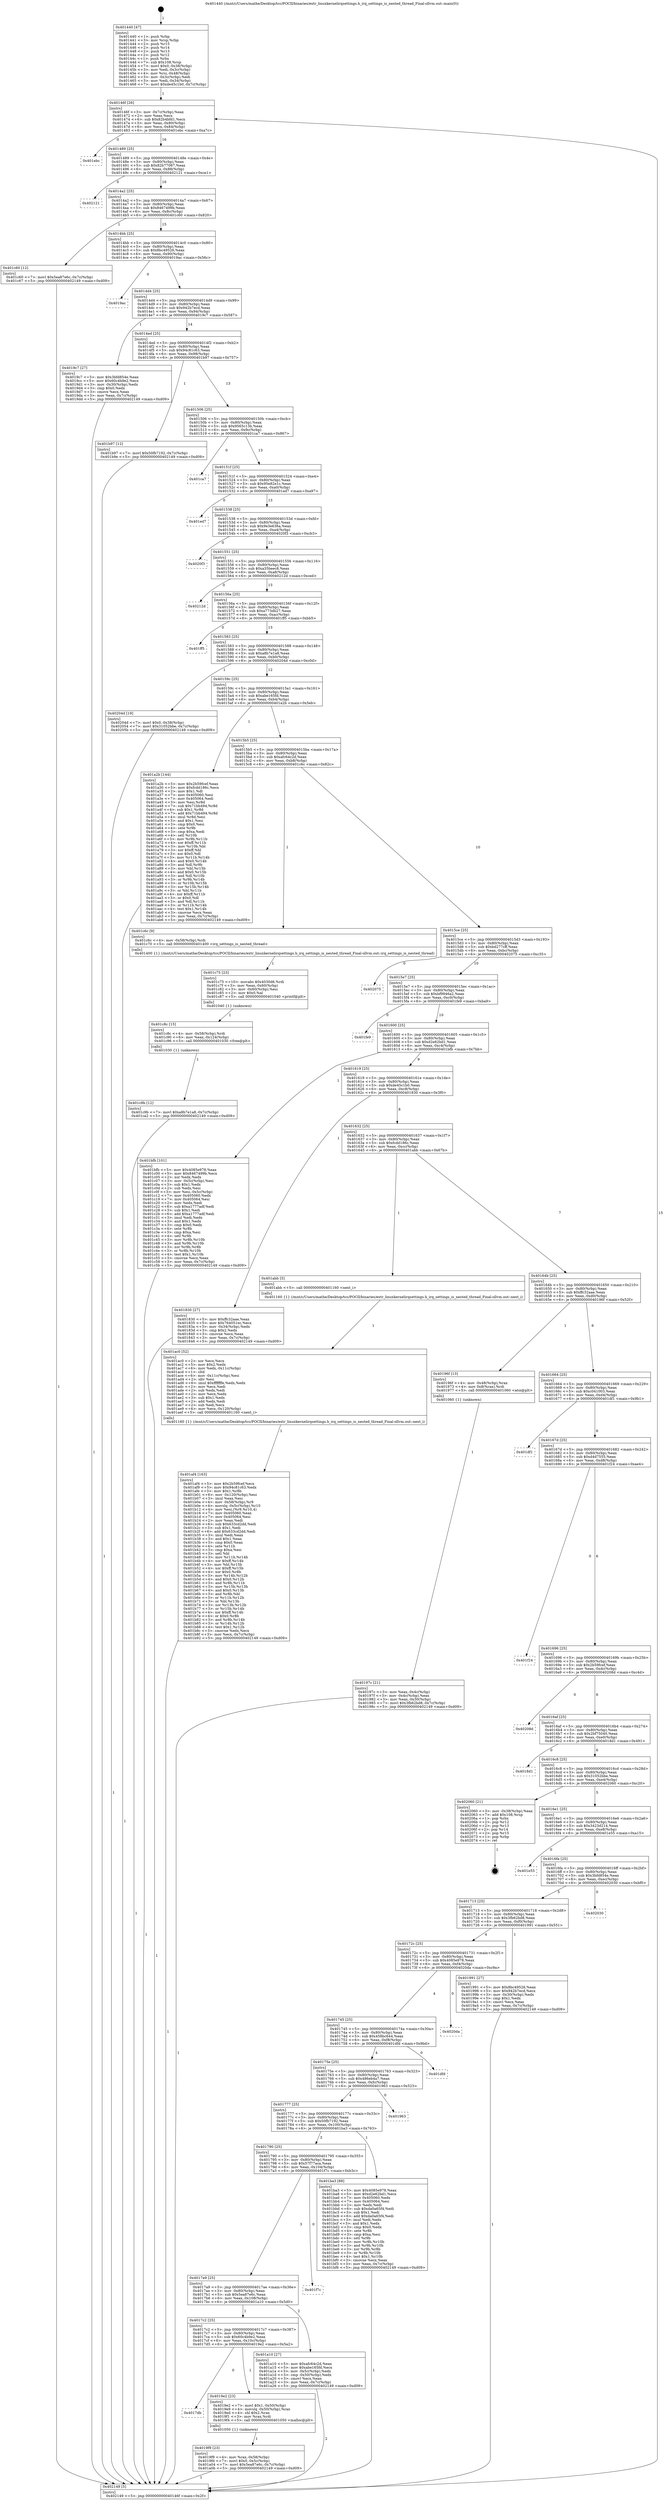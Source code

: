 digraph "0x401440" {
  label = "0x401440 (/mnt/c/Users/mathe/Desktop/tcc/POCII/binaries/extr_linuxkernelirqsettings.h_irq_settings_is_nested_thread_Final-ollvm.out::main(0))"
  labelloc = "t"
  node[shape=record]

  Entry [label="",width=0.3,height=0.3,shape=circle,fillcolor=black,style=filled]
  "0x40146f" [label="{
     0x40146f [26]\l
     | [instrs]\l
     &nbsp;&nbsp;0x40146f \<+3\>: mov -0x7c(%rbp),%eax\l
     &nbsp;&nbsp;0x401472 \<+2\>: mov %eax,%ecx\l
     &nbsp;&nbsp;0x401474 \<+6\>: sub $0x82b4bfd1,%ecx\l
     &nbsp;&nbsp;0x40147a \<+3\>: mov %eax,-0x80(%rbp)\l
     &nbsp;&nbsp;0x40147d \<+6\>: mov %ecx,-0x84(%rbp)\l
     &nbsp;&nbsp;0x401483 \<+6\>: je 0000000000401ebc \<main+0xa7c\>\l
  }"]
  "0x401ebc" [label="{
     0x401ebc\l
  }", style=dashed]
  "0x401489" [label="{
     0x401489 [25]\l
     | [instrs]\l
     &nbsp;&nbsp;0x401489 \<+5\>: jmp 000000000040148e \<main+0x4e\>\l
     &nbsp;&nbsp;0x40148e \<+3\>: mov -0x80(%rbp),%eax\l
     &nbsp;&nbsp;0x401491 \<+5\>: sub $0x82b77087,%eax\l
     &nbsp;&nbsp;0x401496 \<+6\>: mov %eax,-0x88(%rbp)\l
     &nbsp;&nbsp;0x40149c \<+6\>: je 0000000000402121 \<main+0xce1\>\l
  }"]
  Exit [label="",width=0.3,height=0.3,shape=circle,fillcolor=black,style=filled,peripheries=2]
  "0x402121" [label="{
     0x402121\l
  }", style=dashed]
  "0x4014a2" [label="{
     0x4014a2 [25]\l
     | [instrs]\l
     &nbsp;&nbsp;0x4014a2 \<+5\>: jmp 00000000004014a7 \<main+0x67\>\l
     &nbsp;&nbsp;0x4014a7 \<+3\>: mov -0x80(%rbp),%eax\l
     &nbsp;&nbsp;0x4014aa \<+5\>: sub $0x8467499b,%eax\l
     &nbsp;&nbsp;0x4014af \<+6\>: mov %eax,-0x8c(%rbp)\l
     &nbsp;&nbsp;0x4014b5 \<+6\>: je 0000000000401c60 \<main+0x820\>\l
  }"]
  "0x401c9b" [label="{
     0x401c9b [12]\l
     | [instrs]\l
     &nbsp;&nbsp;0x401c9b \<+7\>: movl $0xa8b7e1a8,-0x7c(%rbp)\l
     &nbsp;&nbsp;0x401ca2 \<+5\>: jmp 0000000000402149 \<main+0xd09\>\l
  }"]
  "0x401c60" [label="{
     0x401c60 [12]\l
     | [instrs]\l
     &nbsp;&nbsp;0x401c60 \<+7\>: movl $0x5ea87e6c,-0x7c(%rbp)\l
     &nbsp;&nbsp;0x401c67 \<+5\>: jmp 0000000000402149 \<main+0xd09\>\l
  }"]
  "0x4014bb" [label="{
     0x4014bb [25]\l
     | [instrs]\l
     &nbsp;&nbsp;0x4014bb \<+5\>: jmp 00000000004014c0 \<main+0x80\>\l
     &nbsp;&nbsp;0x4014c0 \<+3\>: mov -0x80(%rbp),%eax\l
     &nbsp;&nbsp;0x4014c3 \<+5\>: sub $0x8bc49526,%eax\l
     &nbsp;&nbsp;0x4014c8 \<+6\>: mov %eax,-0x90(%rbp)\l
     &nbsp;&nbsp;0x4014ce \<+6\>: je 00000000004019ac \<main+0x56c\>\l
  }"]
  "0x401c8c" [label="{
     0x401c8c [15]\l
     | [instrs]\l
     &nbsp;&nbsp;0x401c8c \<+4\>: mov -0x58(%rbp),%rdi\l
     &nbsp;&nbsp;0x401c90 \<+6\>: mov %eax,-0x124(%rbp)\l
     &nbsp;&nbsp;0x401c96 \<+5\>: call 0000000000401030 \<free@plt\>\l
     | [calls]\l
     &nbsp;&nbsp;0x401030 \{1\} (unknown)\l
  }"]
  "0x4019ac" [label="{
     0x4019ac\l
  }", style=dashed]
  "0x4014d4" [label="{
     0x4014d4 [25]\l
     | [instrs]\l
     &nbsp;&nbsp;0x4014d4 \<+5\>: jmp 00000000004014d9 \<main+0x99\>\l
     &nbsp;&nbsp;0x4014d9 \<+3\>: mov -0x80(%rbp),%eax\l
     &nbsp;&nbsp;0x4014dc \<+5\>: sub $0x942b7ecd,%eax\l
     &nbsp;&nbsp;0x4014e1 \<+6\>: mov %eax,-0x94(%rbp)\l
     &nbsp;&nbsp;0x4014e7 \<+6\>: je 00000000004019c7 \<main+0x587\>\l
  }"]
  "0x401c75" [label="{
     0x401c75 [23]\l
     | [instrs]\l
     &nbsp;&nbsp;0x401c75 \<+10\>: movabs $0x4030d6,%rdi\l
     &nbsp;&nbsp;0x401c7f \<+3\>: mov %eax,-0x60(%rbp)\l
     &nbsp;&nbsp;0x401c82 \<+3\>: mov -0x60(%rbp),%esi\l
     &nbsp;&nbsp;0x401c85 \<+2\>: mov $0x0,%al\l
     &nbsp;&nbsp;0x401c87 \<+5\>: call 0000000000401040 \<printf@plt\>\l
     | [calls]\l
     &nbsp;&nbsp;0x401040 \{1\} (unknown)\l
  }"]
  "0x4019c7" [label="{
     0x4019c7 [27]\l
     | [instrs]\l
     &nbsp;&nbsp;0x4019c7 \<+5\>: mov $0x3bfd854e,%eax\l
     &nbsp;&nbsp;0x4019cc \<+5\>: mov $0x60c4b9e2,%ecx\l
     &nbsp;&nbsp;0x4019d1 \<+3\>: mov -0x30(%rbp),%edx\l
     &nbsp;&nbsp;0x4019d4 \<+3\>: cmp $0x0,%edx\l
     &nbsp;&nbsp;0x4019d7 \<+3\>: cmove %ecx,%eax\l
     &nbsp;&nbsp;0x4019da \<+3\>: mov %eax,-0x7c(%rbp)\l
     &nbsp;&nbsp;0x4019dd \<+5\>: jmp 0000000000402149 \<main+0xd09\>\l
  }"]
  "0x4014ed" [label="{
     0x4014ed [25]\l
     | [instrs]\l
     &nbsp;&nbsp;0x4014ed \<+5\>: jmp 00000000004014f2 \<main+0xb2\>\l
     &nbsp;&nbsp;0x4014f2 \<+3\>: mov -0x80(%rbp),%eax\l
     &nbsp;&nbsp;0x4014f5 \<+5\>: sub $0x94c81c63,%eax\l
     &nbsp;&nbsp;0x4014fa \<+6\>: mov %eax,-0x98(%rbp)\l
     &nbsp;&nbsp;0x401500 \<+6\>: je 0000000000401b97 \<main+0x757\>\l
  }"]
  "0x401af4" [label="{
     0x401af4 [163]\l
     | [instrs]\l
     &nbsp;&nbsp;0x401af4 \<+5\>: mov $0x2b59fcef,%ecx\l
     &nbsp;&nbsp;0x401af9 \<+5\>: mov $0x94c81c63,%edx\l
     &nbsp;&nbsp;0x401afe \<+3\>: mov $0x1,%r8b\l
     &nbsp;&nbsp;0x401b01 \<+6\>: mov -0x120(%rbp),%esi\l
     &nbsp;&nbsp;0x401b07 \<+3\>: imul %eax,%esi\l
     &nbsp;&nbsp;0x401b0a \<+4\>: mov -0x58(%rbp),%r9\l
     &nbsp;&nbsp;0x401b0e \<+4\>: movslq -0x5c(%rbp),%r10\l
     &nbsp;&nbsp;0x401b12 \<+4\>: mov %esi,(%r9,%r10,4)\l
     &nbsp;&nbsp;0x401b16 \<+7\>: mov 0x405060,%eax\l
     &nbsp;&nbsp;0x401b1d \<+7\>: mov 0x405064,%esi\l
     &nbsp;&nbsp;0x401b24 \<+2\>: mov %eax,%edi\l
     &nbsp;&nbsp;0x401b26 \<+6\>: sub $0x633cd2dd,%edi\l
     &nbsp;&nbsp;0x401b2c \<+3\>: sub $0x1,%edi\l
     &nbsp;&nbsp;0x401b2f \<+6\>: add $0x633cd2dd,%edi\l
     &nbsp;&nbsp;0x401b35 \<+3\>: imul %edi,%eax\l
     &nbsp;&nbsp;0x401b38 \<+3\>: and $0x1,%eax\l
     &nbsp;&nbsp;0x401b3b \<+3\>: cmp $0x0,%eax\l
     &nbsp;&nbsp;0x401b3e \<+4\>: sete %r11b\l
     &nbsp;&nbsp;0x401b42 \<+3\>: cmp $0xa,%esi\l
     &nbsp;&nbsp;0x401b45 \<+3\>: setl %bl\l
     &nbsp;&nbsp;0x401b48 \<+3\>: mov %r11b,%r14b\l
     &nbsp;&nbsp;0x401b4b \<+4\>: xor $0xff,%r14b\l
     &nbsp;&nbsp;0x401b4f \<+3\>: mov %bl,%r15b\l
     &nbsp;&nbsp;0x401b52 \<+4\>: xor $0xff,%r15b\l
     &nbsp;&nbsp;0x401b56 \<+4\>: xor $0x0,%r8b\l
     &nbsp;&nbsp;0x401b5a \<+3\>: mov %r14b,%r12b\l
     &nbsp;&nbsp;0x401b5d \<+4\>: and $0x0,%r12b\l
     &nbsp;&nbsp;0x401b61 \<+3\>: and %r8b,%r11b\l
     &nbsp;&nbsp;0x401b64 \<+3\>: mov %r15b,%r13b\l
     &nbsp;&nbsp;0x401b67 \<+4\>: and $0x0,%r13b\l
     &nbsp;&nbsp;0x401b6b \<+3\>: and %r8b,%bl\l
     &nbsp;&nbsp;0x401b6e \<+3\>: or %r11b,%r12b\l
     &nbsp;&nbsp;0x401b71 \<+3\>: or %bl,%r13b\l
     &nbsp;&nbsp;0x401b74 \<+3\>: xor %r13b,%r12b\l
     &nbsp;&nbsp;0x401b77 \<+3\>: or %r15b,%r14b\l
     &nbsp;&nbsp;0x401b7a \<+4\>: xor $0xff,%r14b\l
     &nbsp;&nbsp;0x401b7e \<+4\>: or $0x0,%r8b\l
     &nbsp;&nbsp;0x401b82 \<+3\>: and %r8b,%r14b\l
     &nbsp;&nbsp;0x401b85 \<+3\>: or %r14b,%r12b\l
     &nbsp;&nbsp;0x401b88 \<+4\>: test $0x1,%r12b\l
     &nbsp;&nbsp;0x401b8c \<+3\>: cmovne %edx,%ecx\l
     &nbsp;&nbsp;0x401b8f \<+3\>: mov %ecx,-0x7c(%rbp)\l
     &nbsp;&nbsp;0x401b92 \<+5\>: jmp 0000000000402149 \<main+0xd09\>\l
  }"]
  "0x401b97" [label="{
     0x401b97 [12]\l
     | [instrs]\l
     &nbsp;&nbsp;0x401b97 \<+7\>: movl $0x50fb7192,-0x7c(%rbp)\l
     &nbsp;&nbsp;0x401b9e \<+5\>: jmp 0000000000402149 \<main+0xd09\>\l
  }"]
  "0x401506" [label="{
     0x401506 [25]\l
     | [instrs]\l
     &nbsp;&nbsp;0x401506 \<+5\>: jmp 000000000040150b \<main+0xcb\>\l
     &nbsp;&nbsp;0x40150b \<+3\>: mov -0x80(%rbp),%eax\l
     &nbsp;&nbsp;0x40150e \<+5\>: sub $0x9565c13b,%eax\l
     &nbsp;&nbsp;0x401513 \<+6\>: mov %eax,-0x9c(%rbp)\l
     &nbsp;&nbsp;0x401519 \<+6\>: je 0000000000401ca7 \<main+0x867\>\l
  }"]
  "0x401ac0" [label="{
     0x401ac0 [52]\l
     | [instrs]\l
     &nbsp;&nbsp;0x401ac0 \<+2\>: xor %ecx,%ecx\l
     &nbsp;&nbsp;0x401ac2 \<+5\>: mov $0x2,%edx\l
     &nbsp;&nbsp;0x401ac7 \<+6\>: mov %edx,-0x11c(%rbp)\l
     &nbsp;&nbsp;0x401acd \<+1\>: cltd\l
     &nbsp;&nbsp;0x401ace \<+6\>: mov -0x11c(%rbp),%esi\l
     &nbsp;&nbsp;0x401ad4 \<+2\>: idiv %esi\l
     &nbsp;&nbsp;0x401ad6 \<+6\>: imul $0xfffffffe,%edx,%edx\l
     &nbsp;&nbsp;0x401adc \<+2\>: mov %ecx,%edi\l
     &nbsp;&nbsp;0x401ade \<+2\>: sub %edx,%edi\l
     &nbsp;&nbsp;0x401ae0 \<+2\>: mov %ecx,%edx\l
     &nbsp;&nbsp;0x401ae2 \<+3\>: sub $0x1,%edx\l
     &nbsp;&nbsp;0x401ae5 \<+2\>: add %edx,%edi\l
     &nbsp;&nbsp;0x401ae7 \<+2\>: sub %edi,%ecx\l
     &nbsp;&nbsp;0x401ae9 \<+6\>: mov %ecx,-0x120(%rbp)\l
     &nbsp;&nbsp;0x401aef \<+5\>: call 0000000000401160 \<next_i\>\l
     | [calls]\l
     &nbsp;&nbsp;0x401160 \{1\} (/mnt/c/Users/mathe/Desktop/tcc/POCII/binaries/extr_linuxkernelirqsettings.h_irq_settings_is_nested_thread_Final-ollvm.out::next_i)\l
  }"]
  "0x401ca7" [label="{
     0x401ca7\l
  }", style=dashed]
  "0x40151f" [label="{
     0x40151f [25]\l
     | [instrs]\l
     &nbsp;&nbsp;0x40151f \<+5\>: jmp 0000000000401524 \<main+0xe4\>\l
     &nbsp;&nbsp;0x401524 \<+3\>: mov -0x80(%rbp),%eax\l
     &nbsp;&nbsp;0x401527 \<+5\>: sub $0x95e82e1c,%eax\l
     &nbsp;&nbsp;0x40152c \<+6\>: mov %eax,-0xa0(%rbp)\l
     &nbsp;&nbsp;0x401532 \<+6\>: je 0000000000401ed7 \<main+0xa97\>\l
  }"]
  "0x4019f9" [label="{
     0x4019f9 [23]\l
     | [instrs]\l
     &nbsp;&nbsp;0x4019f9 \<+4\>: mov %rax,-0x58(%rbp)\l
     &nbsp;&nbsp;0x4019fd \<+7\>: movl $0x0,-0x5c(%rbp)\l
     &nbsp;&nbsp;0x401a04 \<+7\>: movl $0x5ea87e6c,-0x7c(%rbp)\l
     &nbsp;&nbsp;0x401a0b \<+5\>: jmp 0000000000402149 \<main+0xd09\>\l
  }"]
  "0x401ed7" [label="{
     0x401ed7\l
  }", style=dashed]
  "0x401538" [label="{
     0x401538 [25]\l
     | [instrs]\l
     &nbsp;&nbsp;0x401538 \<+5\>: jmp 000000000040153d \<main+0xfd\>\l
     &nbsp;&nbsp;0x40153d \<+3\>: mov -0x80(%rbp),%eax\l
     &nbsp;&nbsp;0x401540 \<+5\>: sub $0x9e3e636a,%eax\l
     &nbsp;&nbsp;0x401545 \<+6\>: mov %eax,-0xa4(%rbp)\l
     &nbsp;&nbsp;0x40154b \<+6\>: je 00000000004020f3 \<main+0xcb3\>\l
  }"]
  "0x4017db" [label="{
     0x4017db\l
  }", style=dashed]
  "0x4020f3" [label="{
     0x4020f3\l
  }", style=dashed]
  "0x401551" [label="{
     0x401551 [25]\l
     | [instrs]\l
     &nbsp;&nbsp;0x401551 \<+5\>: jmp 0000000000401556 \<main+0x116\>\l
     &nbsp;&nbsp;0x401556 \<+3\>: mov -0x80(%rbp),%eax\l
     &nbsp;&nbsp;0x401559 \<+5\>: sub $0xa35beec8,%eax\l
     &nbsp;&nbsp;0x40155e \<+6\>: mov %eax,-0xa8(%rbp)\l
     &nbsp;&nbsp;0x401564 \<+6\>: je 000000000040212d \<main+0xced\>\l
  }"]
  "0x4019e2" [label="{
     0x4019e2 [23]\l
     | [instrs]\l
     &nbsp;&nbsp;0x4019e2 \<+7\>: movl $0x1,-0x50(%rbp)\l
     &nbsp;&nbsp;0x4019e9 \<+4\>: movslq -0x50(%rbp),%rax\l
     &nbsp;&nbsp;0x4019ed \<+4\>: shl $0x2,%rax\l
     &nbsp;&nbsp;0x4019f1 \<+3\>: mov %rax,%rdi\l
     &nbsp;&nbsp;0x4019f4 \<+5\>: call 0000000000401050 \<malloc@plt\>\l
     | [calls]\l
     &nbsp;&nbsp;0x401050 \{1\} (unknown)\l
  }"]
  "0x40212d" [label="{
     0x40212d\l
  }", style=dashed]
  "0x40156a" [label="{
     0x40156a [25]\l
     | [instrs]\l
     &nbsp;&nbsp;0x40156a \<+5\>: jmp 000000000040156f \<main+0x12f\>\l
     &nbsp;&nbsp;0x40156f \<+3\>: mov -0x80(%rbp),%eax\l
     &nbsp;&nbsp;0x401572 \<+5\>: sub $0xa773db27,%eax\l
     &nbsp;&nbsp;0x401577 \<+6\>: mov %eax,-0xac(%rbp)\l
     &nbsp;&nbsp;0x40157d \<+6\>: je 0000000000401ff5 \<main+0xbb5\>\l
  }"]
  "0x4017c2" [label="{
     0x4017c2 [25]\l
     | [instrs]\l
     &nbsp;&nbsp;0x4017c2 \<+5\>: jmp 00000000004017c7 \<main+0x387\>\l
     &nbsp;&nbsp;0x4017c7 \<+3\>: mov -0x80(%rbp),%eax\l
     &nbsp;&nbsp;0x4017ca \<+5\>: sub $0x60c4b9e2,%eax\l
     &nbsp;&nbsp;0x4017cf \<+6\>: mov %eax,-0x10c(%rbp)\l
     &nbsp;&nbsp;0x4017d5 \<+6\>: je 00000000004019e2 \<main+0x5a2\>\l
  }"]
  "0x401ff5" [label="{
     0x401ff5\l
  }", style=dashed]
  "0x401583" [label="{
     0x401583 [25]\l
     | [instrs]\l
     &nbsp;&nbsp;0x401583 \<+5\>: jmp 0000000000401588 \<main+0x148\>\l
     &nbsp;&nbsp;0x401588 \<+3\>: mov -0x80(%rbp),%eax\l
     &nbsp;&nbsp;0x40158b \<+5\>: sub $0xa8b7e1a8,%eax\l
     &nbsp;&nbsp;0x401590 \<+6\>: mov %eax,-0xb0(%rbp)\l
     &nbsp;&nbsp;0x401596 \<+6\>: je 000000000040204d \<main+0xc0d\>\l
  }"]
  "0x401a10" [label="{
     0x401a10 [27]\l
     | [instrs]\l
     &nbsp;&nbsp;0x401a10 \<+5\>: mov $0xafc64c2d,%eax\l
     &nbsp;&nbsp;0x401a15 \<+5\>: mov $0xabe165fd,%ecx\l
     &nbsp;&nbsp;0x401a1a \<+3\>: mov -0x5c(%rbp),%edx\l
     &nbsp;&nbsp;0x401a1d \<+3\>: cmp -0x50(%rbp),%edx\l
     &nbsp;&nbsp;0x401a20 \<+3\>: cmovl %ecx,%eax\l
     &nbsp;&nbsp;0x401a23 \<+3\>: mov %eax,-0x7c(%rbp)\l
     &nbsp;&nbsp;0x401a26 \<+5\>: jmp 0000000000402149 \<main+0xd09\>\l
  }"]
  "0x40204d" [label="{
     0x40204d [19]\l
     | [instrs]\l
     &nbsp;&nbsp;0x40204d \<+7\>: movl $0x0,-0x38(%rbp)\l
     &nbsp;&nbsp;0x402054 \<+7\>: movl $0x31052bbe,-0x7c(%rbp)\l
     &nbsp;&nbsp;0x40205b \<+5\>: jmp 0000000000402149 \<main+0xd09\>\l
  }"]
  "0x40159c" [label="{
     0x40159c [25]\l
     | [instrs]\l
     &nbsp;&nbsp;0x40159c \<+5\>: jmp 00000000004015a1 \<main+0x161\>\l
     &nbsp;&nbsp;0x4015a1 \<+3\>: mov -0x80(%rbp),%eax\l
     &nbsp;&nbsp;0x4015a4 \<+5\>: sub $0xabe165fd,%eax\l
     &nbsp;&nbsp;0x4015a9 \<+6\>: mov %eax,-0xb4(%rbp)\l
     &nbsp;&nbsp;0x4015af \<+6\>: je 0000000000401a2b \<main+0x5eb\>\l
  }"]
  "0x4017a9" [label="{
     0x4017a9 [25]\l
     | [instrs]\l
     &nbsp;&nbsp;0x4017a9 \<+5\>: jmp 00000000004017ae \<main+0x36e\>\l
     &nbsp;&nbsp;0x4017ae \<+3\>: mov -0x80(%rbp),%eax\l
     &nbsp;&nbsp;0x4017b1 \<+5\>: sub $0x5ea87e6c,%eax\l
     &nbsp;&nbsp;0x4017b6 \<+6\>: mov %eax,-0x108(%rbp)\l
     &nbsp;&nbsp;0x4017bc \<+6\>: je 0000000000401a10 \<main+0x5d0\>\l
  }"]
  "0x401a2b" [label="{
     0x401a2b [144]\l
     | [instrs]\l
     &nbsp;&nbsp;0x401a2b \<+5\>: mov $0x2b59fcef,%eax\l
     &nbsp;&nbsp;0x401a30 \<+5\>: mov $0xfcdd186c,%ecx\l
     &nbsp;&nbsp;0x401a35 \<+2\>: mov $0x1,%dl\l
     &nbsp;&nbsp;0x401a37 \<+7\>: mov 0x405060,%esi\l
     &nbsp;&nbsp;0x401a3e \<+7\>: mov 0x405064,%edi\l
     &nbsp;&nbsp;0x401a45 \<+3\>: mov %esi,%r8d\l
     &nbsp;&nbsp;0x401a48 \<+7\>: sub $0x71bb494,%r8d\l
     &nbsp;&nbsp;0x401a4f \<+4\>: sub $0x1,%r8d\l
     &nbsp;&nbsp;0x401a53 \<+7\>: add $0x71bb494,%r8d\l
     &nbsp;&nbsp;0x401a5a \<+4\>: imul %r8d,%esi\l
     &nbsp;&nbsp;0x401a5e \<+3\>: and $0x1,%esi\l
     &nbsp;&nbsp;0x401a61 \<+3\>: cmp $0x0,%esi\l
     &nbsp;&nbsp;0x401a64 \<+4\>: sete %r9b\l
     &nbsp;&nbsp;0x401a68 \<+3\>: cmp $0xa,%edi\l
     &nbsp;&nbsp;0x401a6b \<+4\>: setl %r10b\l
     &nbsp;&nbsp;0x401a6f \<+3\>: mov %r9b,%r11b\l
     &nbsp;&nbsp;0x401a72 \<+4\>: xor $0xff,%r11b\l
     &nbsp;&nbsp;0x401a76 \<+3\>: mov %r10b,%bl\l
     &nbsp;&nbsp;0x401a79 \<+3\>: xor $0xff,%bl\l
     &nbsp;&nbsp;0x401a7c \<+3\>: xor $0x0,%dl\l
     &nbsp;&nbsp;0x401a7f \<+3\>: mov %r11b,%r14b\l
     &nbsp;&nbsp;0x401a82 \<+4\>: and $0x0,%r14b\l
     &nbsp;&nbsp;0x401a86 \<+3\>: and %dl,%r9b\l
     &nbsp;&nbsp;0x401a89 \<+3\>: mov %bl,%r15b\l
     &nbsp;&nbsp;0x401a8c \<+4\>: and $0x0,%r15b\l
     &nbsp;&nbsp;0x401a90 \<+3\>: and %dl,%r10b\l
     &nbsp;&nbsp;0x401a93 \<+3\>: or %r9b,%r14b\l
     &nbsp;&nbsp;0x401a96 \<+3\>: or %r10b,%r15b\l
     &nbsp;&nbsp;0x401a99 \<+3\>: xor %r15b,%r14b\l
     &nbsp;&nbsp;0x401a9c \<+3\>: or %bl,%r11b\l
     &nbsp;&nbsp;0x401a9f \<+4\>: xor $0xff,%r11b\l
     &nbsp;&nbsp;0x401aa3 \<+3\>: or $0x0,%dl\l
     &nbsp;&nbsp;0x401aa6 \<+3\>: and %dl,%r11b\l
     &nbsp;&nbsp;0x401aa9 \<+3\>: or %r11b,%r14b\l
     &nbsp;&nbsp;0x401aac \<+4\>: test $0x1,%r14b\l
     &nbsp;&nbsp;0x401ab0 \<+3\>: cmovne %ecx,%eax\l
     &nbsp;&nbsp;0x401ab3 \<+3\>: mov %eax,-0x7c(%rbp)\l
     &nbsp;&nbsp;0x401ab6 \<+5\>: jmp 0000000000402149 \<main+0xd09\>\l
  }"]
  "0x4015b5" [label="{
     0x4015b5 [25]\l
     | [instrs]\l
     &nbsp;&nbsp;0x4015b5 \<+5\>: jmp 00000000004015ba \<main+0x17a\>\l
     &nbsp;&nbsp;0x4015ba \<+3\>: mov -0x80(%rbp),%eax\l
     &nbsp;&nbsp;0x4015bd \<+5\>: sub $0xafc64c2d,%eax\l
     &nbsp;&nbsp;0x4015c2 \<+6\>: mov %eax,-0xb8(%rbp)\l
     &nbsp;&nbsp;0x4015c8 \<+6\>: je 0000000000401c6c \<main+0x82c\>\l
  }"]
  "0x401f7c" [label="{
     0x401f7c\l
  }", style=dashed]
  "0x401c6c" [label="{
     0x401c6c [9]\l
     | [instrs]\l
     &nbsp;&nbsp;0x401c6c \<+4\>: mov -0x58(%rbp),%rdi\l
     &nbsp;&nbsp;0x401c70 \<+5\>: call 0000000000401400 \<irq_settings_is_nested_thread\>\l
     | [calls]\l
     &nbsp;&nbsp;0x401400 \{1\} (/mnt/c/Users/mathe/Desktop/tcc/POCII/binaries/extr_linuxkernelirqsettings.h_irq_settings_is_nested_thread_Final-ollvm.out::irq_settings_is_nested_thread)\l
  }"]
  "0x4015ce" [label="{
     0x4015ce [25]\l
     | [instrs]\l
     &nbsp;&nbsp;0x4015ce \<+5\>: jmp 00000000004015d3 \<main+0x193\>\l
     &nbsp;&nbsp;0x4015d3 \<+3\>: mov -0x80(%rbp),%eax\l
     &nbsp;&nbsp;0x4015d6 \<+5\>: sub $0xbd277cff,%eax\l
     &nbsp;&nbsp;0x4015db \<+6\>: mov %eax,-0xbc(%rbp)\l
     &nbsp;&nbsp;0x4015e1 \<+6\>: je 0000000000402075 \<main+0xc35\>\l
  }"]
  "0x401790" [label="{
     0x401790 [25]\l
     | [instrs]\l
     &nbsp;&nbsp;0x401790 \<+5\>: jmp 0000000000401795 \<main+0x355\>\l
     &nbsp;&nbsp;0x401795 \<+3\>: mov -0x80(%rbp),%eax\l
     &nbsp;&nbsp;0x401798 \<+5\>: sub $0x57f77aca,%eax\l
     &nbsp;&nbsp;0x40179d \<+6\>: mov %eax,-0x104(%rbp)\l
     &nbsp;&nbsp;0x4017a3 \<+6\>: je 0000000000401f7c \<main+0xb3c\>\l
  }"]
  "0x402075" [label="{
     0x402075\l
  }", style=dashed]
  "0x4015e7" [label="{
     0x4015e7 [25]\l
     | [instrs]\l
     &nbsp;&nbsp;0x4015e7 \<+5\>: jmp 00000000004015ec \<main+0x1ac\>\l
     &nbsp;&nbsp;0x4015ec \<+3\>: mov -0x80(%rbp),%eax\l
     &nbsp;&nbsp;0x4015ef \<+5\>: sub $0xbf9946a2,%eax\l
     &nbsp;&nbsp;0x4015f4 \<+6\>: mov %eax,-0xc0(%rbp)\l
     &nbsp;&nbsp;0x4015fa \<+6\>: je 0000000000401fe9 \<main+0xba9\>\l
  }"]
  "0x401ba3" [label="{
     0x401ba3 [88]\l
     | [instrs]\l
     &nbsp;&nbsp;0x401ba3 \<+5\>: mov $0x4085e978,%eax\l
     &nbsp;&nbsp;0x401ba8 \<+5\>: mov $0xd2e62bd1,%ecx\l
     &nbsp;&nbsp;0x401bad \<+7\>: mov 0x405060,%edx\l
     &nbsp;&nbsp;0x401bb4 \<+7\>: mov 0x405064,%esi\l
     &nbsp;&nbsp;0x401bbb \<+2\>: mov %edx,%edi\l
     &nbsp;&nbsp;0x401bbd \<+6\>: sub $0xda0a65f4,%edi\l
     &nbsp;&nbsp;0x401bc3 \<+3\>: sub $0x1,%edi\l
     &nbsp;&nbsp;0x401bc6 \<+6\>: add $0xda0a65f4,%edi\l
     &nbsp;&nbsp;0x401bcc \<+3\>: imul %edi,%edx\l
     &nbsp;&nbsp;0x401bcf \<+3\>: and $0x1,%edx\l
     &nbsp;&nbsp;0x401bd2 \<+3\>: cmp $0x0,%edx\l
     &nbsp;&nbsp;0x401bd5 \<+4\>: sete %r8b\l
     &nbsp;&nbsp;0x401bd9 \<+3\>: cmp $0xa,%esi\l
     &nbsp;&nbsp;0x401bdc \<+4\>: setl %r9b\l
     &nbsp;&nbsp;0x401be0 \<+3\>: mov %r8b,%r10b\l
     &nbsp;&nbsp;0x401be3 \<+3\>: and %r9b,%r10b\l
     &nbsp;&nbsp;0x401be6 \<+3\>: xor %r9b,%r8b\l
     &nbsp;&nbsp;0x401be9 \<+3\>: or %r8b,%r10b\l
     &nbsp;&nbsp;0x401bec \<+4\>: test $0x1,%r10b\l
     &nbsp;&nbsp;0x401bf0 \<+3\>: cmovne %ecx,%eax\l
     &nbsp;&nbsp;0x401bf3 \<+3\>: mov %eax,-0x7c(%rbp)\l
     &nbsp;&nbsp;0x401bf6 \<+5\>: jmp 0000000000402149 \<main+0xd09\>\l
  }"]
  "0x401fe9" [label="{
     0x401fe9\l
  }", style=dashed]
  "0x401600" [label="{
     0x401600 [25]\l
     | [instrs]\l
     &nbsp;&nbsp;0x401600 \<+5\>: jmp 0000000000401605 \<main+0x1c5\>\l
     &nbsp;&nbsp;0x401605 \<+3\>: mov -0x80(%rbp),%eax\l
     &nbsp;&nbsp;0x401608 \<+5\>: sub $0xd2e62bd1,%eax\l
     &nbsp;&nbsp;0x40160d \<+6\>: mov %eax,-0xc4(%rbp)\l
     &nbsp;&nbsp;0x401613 \<+6\>: je 0000000000401bfb \<main+0x7bb\>\l
  }"]
  "0x401777" [label="{
     0x401777 [25]\l
     | [instrs]\l
     &nbsp;&nbsp;0x401777 \<+5\>: jmp 000000000040177c \<main+0x33c\>\l
     &nbsp;&nbsp;0x40177c \<+3\>: mov -0x80(%rbp),%eax\l
     &nbsp;&nbsp;0x40177f \<+5\>: sub $0x50fb7192,%eax\l
     &nbsp;&nbsp;0x401784 \<+6\>: mov %eax,-0x100(%rbp)\l
     &nbsp;&nbsp;0x40178a \<+6\>: je 0000000000401ba3 \<main+0x763\>\l
  }"]
  "0x401bfb" [label="{
     0x401bfb [101]\l
     | [instrs]\l
     &nbsp;&nbsp;0x401bfb \<+5\>: mov $0x4085e978,%eax\l
     &nbsp;&nbsp;0x401c00 \<+5\>: mov $0x8467499b,%ecx\l
     &nbsp;&nbsp;0x401c05 \<+2\>: xor %edx,%edx\l
     &nbsp;&nbsp;0x401c07 \<+3\>: mov -0x5c(%rbp),%esi\l
     &nbsp;&nbsp;0x401c0a \<+3\>: sub $0x1,%edx\l
     &nbsp;&nbsp;0x401c0d \<+2\>: sub %edx,%esi\l
     &nbsp;&nbsp;0x401c0f \<+3\>: mov %esi,-0x5c(%rbp)\l
     &nbsp;&nbsp;0x401c12 \<+7\>: mov 0x405060,%edx\l
     &nbsp;&nbsp;0x401c19 \<+7\>: mov 0x405064,%esi\l
     &nbsp;&nbsp;0x401c20 \<+2\>: mov %edx,%edi\l
     &nbsp;&nbsp;0x401c22 \<+6\>: sub $0xa1777adf,%edi\l
     &nbsp;&nbsp;0x401c28 \<+3\>: sub $0x1,%edi\l
     &nbsp;&nbsp;0x401c2b \<+6\>: add $0xa1777adf,%edi\l
     &nbsp;&nbsp;0x401c31 \<+3\>: imul %edi,%edx\l
     &nbsp;&nbsp;0x401c34 \<+3\>: and $0x1,%edx\l
     &nbsp;&nbsp;0x401c37 \<+3\>: cmp $0x0,%edx\l
     &nbsp;&nbsp;0x401c3a \<+4\>: sete %r8b\l
     &nbsp;&nbsp;0x401c3e \<+3\>: cmp $0xa,%esi\l
     &nbsp;&nbsp;0x401c41 \<+4\>: setl %r9b\l
     &nbsp;&nbsp;0x401c45 \<+3\>: mov %r8b,%r10b\l
     &nbsp;&nbsp;0x401c48 \<+3\>: and %r9b,%r10b\l
     &nbsp;&nbsp;0x401c4b \<+3\>: xor %r9b,%r8b\l
     &nbsp;&nbsp;0x401c4e \<+3\>: or %r8b,%r10b\l
     &nbsp;&nbsp;0x401c51 \<+4\>: test $0x1,%r10b\l
     &nbsp;&nbsp;0x401c55 \<+3\>: cmovne %ecx,%eax\l
     &nbsp;&nbsp;0x401c58 \<+3\>: mov %eax,-0x7c(%rbp)\l
     &nbsp;&nbsp;0x401c5b \<+5\>: jmp 0000000000402149 \<main+0xd09\>\l
  }"]
  "0x401619" [label="{
     0x401619 [25]\l
     | [instrs]\l
     &nbsp;&nbsp;0x401619 \<+5\>: jmp 000000000040161e \<main+0x1de\>\l
     &nbsp;&nbsp;0x40161e \<+3\>: mov -0x80(%rbp),%eax\l
     &nbsp;&nbsp;0x401621 \<+5\>: sub $0xde45c1b0,%eax\l
     &nbsp;&nbsp;0x401626 \<+6\>: mov %eax,-0xc8(%rbp)\l
     &nbsp;&nbsp;0x40162c \<+6\>: je 0000000000401830 \<main+0x3f0\>\l
  }"]
  "0x401963" [label="{
     0x401963\l
  }", style=dashed]
  "0x401830" [label="{
     0x401830 [27]\l
     | [instrs]\l
     &nbsp;&nbsp;0x401830 \<+5\>: mov $0xffc32aae,%eax\l
     &nbsp;&nbsp;0x401835 \<+5\>: mov $0x764051ec,%ecx\l
     &nbsp;&nbsp;0x40183a \<+3\>: mov -0x34(%rbp),%edx\l
     &nbsp;&nbsp;0x40183d \<+3\>: cmp $0x2,%edx\l
     &nbsp;&nbsp;0x401840 \<+3\>: cmovne %ecx,%eax\l
     &nbsp;&nbsp;0x401843 \<+3\>: mov %eax,-0x7c(%rbp)\l
     &nbsp;&nbsp;0x401846 \<+5\>: jmp 0000000000402149 \<main+0xd09\>\l
  }"]
  "0x401632" [label="{
     0x401632 [25]\l
     | [instrs]\l
     &nbsp;&nbsp;0x401632 \<+5\>: jmp 0000000000401637 \<main+0x1f7\>\l
     &nbsp;&nbsp;0x401637 \<+3\>: mov -0x80(%rbp),%eax\l
     &nbsp;&nbsp;0x40163a \<+5\>: sub $0xfcdd186c,%eax\l
     &nbsp;&nbsp;0x40163f \<+6\>: mov %eax,-0xcc(%rbp)\l
     &nbsp;&nbsp;0x401645 \<+6\>: je 0000000000401abb \<main+0x67b\>\l
  }"]
  "0x402149" [label="{
     0x402149 [5]\l
     | [instrs]\l
     &nbsp;&nbsp;0x402149 \<+5\>: jmp 000000000040146f \<main+0x2f\>\l
  }"]
  "0x401440" [label="{
     0x401440 [47]\l
     | [instrs]\l
     &nbsp;&nbsp;0x401440 \<+1\>: push %rbp\l
     &nbsp;&nbsp;0x401441 \<+3\>: mov %rsp,%rbp\l
     &nbsp;&nbsp;0x401444 \<+2\>: push %r15\l
     &nbsp;&nbsp;0x401446 \<+2\>: push %r14\l
     &nbsp;&nbsp;0x401448 \<+2\>: push %r13\l
     &nbsp;&nbsp;0x40144a \<+2\>: push %r12\l
     &nbsp;&nbsp;0x40144c \<+1\>: push %rbx\l
     &nbsp;&nbsp;0x40144d \<+7\>: sub $0x108,%rsp\l
     &nbsp;&nbsp;0x401454 \<+7\>: movl $0x0,-0x38(%rbp)\l
     &nbsp;&nbsp;0x40145b \<+3\>: mov %edi,-0x3c(%rbp)\l
     &nbsp;&nbsp;0x40145e \<+4\>: mov %rsi,-0x48(%rbp)\l
     &nbsp;&nbsp;0x401462 \<+3\>: mov -0x3c(%rbp),%edi\l
     &nbsp;&nbsp;0x401465 \<+3\>: mov %edi,-0x34(%rbp)\l
     &nbsp;&nbsp;0x401468 \<+7\>: movl $0xde45c1b0,-0x7c(%rbp)\l
  }"]
  "0x40175e" [label="{
     0x40175e [25]\l
     | [instrs]\l
     &nbsp;&nbsp;0x40175e \<+5\>: jmp 0000000000401763 \<main+0x323\>\l
     &nbsp;&nbsp;0x401763 \<+3\>: mov -0x80(%rbp),%eax\l
     &nbsp;&nbsp;0x401766 \<+5\>: sub $0x486eb4a7,%eax\l
     &nbsp;&nbsp;0x40176b \<+6\>: mov %eax,-0xfc(%rbp)\l
     &nbsp;&nbsp;0x401771 \<+6\>: je 0000000000401963 \<main+0x523\>\l
  }"]
  "0x401abb" [label="{
     0x401abb [5]\l
     | [instrs]\l
     &nbsp;&nbsp;0x401abb \<+5\>: call 0000000000401160 \<next_i\>\l
     | [calls]\l
     &nbsp;&nbsp;0x401160 \{1\} (/mnt/c/Users/mathe/Desktop/tcc/POCII/binaries/extr_linuxkernelirqsettings.h_irq_settings_is_nested_thread_Final-ollvm.out::next_i)\l
  }"]
  "0x40164b" [label="{
     0x40164b [25]\l
     | [instrs]\l
     &nbsp;&nbsp;0x40164b \<+5\>: jmp 0000000000401650 \<main+0x210\>\l
     &nbsp;&nbsp;0x401650 \<+3\>: mov -0x80(%rbp),%eax\l
     &nbsp;&nbsp;0x401653 \<+5\>: sub $0xffc32aae,%eax\l
     &nbsp;&nbsp;0x401658 \<+6\>: mov %eax,-0xd0(%rbp)\l
     &nbsp;&nbsp;0x40165e \<+6\>: je 000000000040196f \<main+0x52f\>\l
  }"]
  "0x401dfd" [label="{
     0x401dfd\l
  }", style=dashed]
  "0x40196f" [label="{
     0x40196f [13]\l
     | [instrs]\l
     &nbsp;&nbsp;0x40196f \<+4\>: mov -0x48(%rbp),%rax\l
     &nbsp;&nbsp;0x401973 \<+4\>: mov 0x8(%rax),%rdi\l
     &nbsp;&nbsp;0x401977 \<+5\>: call 0000000000401060 \<atoi@plt\>\l
     | [calls]\l
     &nbsp;&nbsp;0x401060 \{1\} (unknown)\l
  }"]
  "0x401664" [label="{
     0x401664 [25]\l
     | [instrs]\l
     &nbsp;&nbsp;0x401664 \<+5\>: jmp 0000000000401669 \<main+0x229\>\l
     &nbsp;&nbsp;0x401669 \<+3\>: mov -0x80(%rbp),%eax\l
     &nbsp;&nbsp;0x40166c \<+5\>: sub $0xc041003,%eax\l
     &nbsp;&nbsp;0x401671 \<+6\>: mov %eax,-0xd4(%rbp)\l
     &nbsp;&nbsp;0x401677 \<+6\>: je 0000000000401df1 \<main+0x9b1\>\l
  }"]
  "0x40197c" [label="{
     0x40197c [21]\l
     | [instrs]\l
     &nbsp;&nbsp;0x40197c \<+3\>: mov %eax,-0x4c(%rbp)\l
     &nbsp;&nbsp;0x40197f \<+3\>: mov -0x4c(%rbp),%eax\l
     &nbsp;&nbsp;0x401982 \<+3\>: mov %eax,-0x30(%rbp)\l
     &nbsp;&nbsp;0x401985 \<+7\>: movl $0x3fb62bd8,-0x7c(%rbp)\l
     &nbsp;&nbsp;0x40198c \<+5\>: jmp 0000000000402149 \<main+0xd09\>\l
  }"]
  "0x401745" [label="{
     0x401745 [25]\l
     | [instrs]\l
     &nbsp;&nbsp;0x401745 \<+5\>: jmp 000000000040174a \<main+0x30a\>\l
     &nbsp;&nbsp;0x40174a \<+3\>: mov -0x80(%rbp),%eax\l
     &nbsp;&nbsp;0x40174d \<+5\>: sub $0x458bc644,%eax\l
     &nbsp;&nbsp;0x401752 \<+6\>: mov %eax,-0xf8(%rbp)\l
     &nbsp;&nbsp;0x401758 \<+6\>: je 0000000000401dfd \<main+0x9bd\>\l
  }"]
  "0x401df1" [label="{
     0x401df1\l
  }", style=dashed]
  "0x40167d" [label="{
     0x40167d [25]\l
     | [instrs]\l
     &nbsp;&nbsp;0x40167d \<+5\>: jmp 0000000000401682 \<main+0x242\>\l
     &nbsp;&nbsp;0x401682 \<+3\>: mov -0x80(%rbp),%eax\l
     &nbsp;&nbsp;0x401685 \<+5\>: sub $0xd4d7555,%eax\l
     &nbsp;&nbsp;0x40168a \<+6\>: mov %eax,-0xd8(%rbp)\l
     &nbsp;&nbsp;0x401690 \<+6\>: je 0000000000401f24 \<main+0xae4\>\l
  }"]
  "0x4020da" [label="{
     0x4020da\l
  }", style=dashed]
  "0x401f24" [label="{
     0x401f24\l
  }", style=dashed]
  "0x401696" [label="{
     0x401696 [25]\l
     | [instrs]\l
     &nbsp;&nbsp;0x401696 \<+5\>: jmp 000000000040169b \<main+0x25b\>\l
     &nbsp;&nbsp;0x40169b \<+3\>: mov -0x80(%rbp),%eax\l
     &nbsp;&nbsp;0x40169e \<+5\>: sub $0x2b59fcef,%eax\l
     &nbsp;&nbsp;0x4016a3 \<+6\>: mov %eax,-0xdc(%rbp)\l
     &nbsp;&nbsp;0x4016a9 \<+6\>: je 000000000040208d \<main+0xc4d\>\l
  }"]
  "0x40172c" [label="{
     0x40172c [25]\l
     | [instrs]\l
     &nbsp;&nbsp;0x40172c \<+5\>: jmp 0000000000401731 \<main+0x2f1\>\l
     &nbsp;&nbsp;0x401731 \<+3\>: mov -0x80(%rbp),%eax\l
     &nbsp;&nbsp;0x401734 \<+5\>: sub $0x4085e978,%eax\l
     &nbsp;&nbsp;0x401739 \<+6\>: mov %eax,-0xf4(%rbp)\l
     &nbsp;&nbsp;0x40173f \<+6\>: je 00000000004020da \<main+0xc9a\>\l
  }"]
  "0x40208d" [label="{
     0x40208d\l
  }", style=dashed]
  "0x4016af" [label="{
     0x4016af [25]\l
     | [instrs]\l
     &nbsp;&nbsp;0x4016af \<+5\>: jmp 00000000004016b4 \<main+0x274\>\l
     &nbsp;&nbsp;0x4016b4 \<+3\>: mov -0x80(%rbp),%eax\l
     &nbsp;&nbsp;0x4016b7 \<+5\>: sub $0x2bf75040,%eax\l
     &nbsp;&nbsp;0x4016bc \<+6\>: mov %eax,-0xe0(%rbp)\l
     &nbsp;&nbsp;0x4016c2 \<+6\>: je 00000000004018d1 \<main+0x491\>\l
  }"]
  "0x401991" [label="{
     0x401991 [27]\l
     | [instrs]\l
     &nbsp;&nbsp;0x401991 \<+5\>: mov $0x8bc49526,%eax\l
     &nbsp;&nbsp;0x401996 \<+5\>: mov $0x942b7ecd,%ecx\l
     &nbsp;&nbsp;0x40199b \<+3\>: mov -0x30(%rbp),%edx\l
     &nbsp;&nbsp;0x40199e \<+3\>: cmp $0x1,%edx\l
     &nbsp;&nbsp;0x4019a1 \<+3\>: cmovl %ecx,%eax\l
     &nbsp;&nbsp;0x4019a4 \<+3\>: mov %eax,-0x7c(%rbp)\l
     &nbsp;&nbsp;0x4019a7 \<+5\>: jmp 0000000000402149 \<main+0xd09\>\l
  }"]
  "0x4018d1" [label="{
     0x4018d1\l
  }", style=dashed]
  "0x4016c8" [label="{
     0x4016c8 [25]\l
     | [instrs]\l
     &nbsp;&nbsp;0x4016c8 \<+5\>: jmp 00000000004016cd \<main+0x28d\>\l
     &nbsp;&nbsp;0x4016cd \<+3\>: mov -0x80(%rbp),%eax\l
     &nbsp;&nbsp;0x4016d0 \<+5\>: sub $0x31052bbe,%eax\l
     &nbsp;&nbsp;0x4016d5 \<+6\>: mov %eax,-0xe4(%rbp)\l
     &nbsp;&nbsp;0x4016db \<+6\>: je 0000000000402060 \<main+0xc20\>\l
  }"]
  "0x401713" [label="{
     0x401713 [25]\l
     | [instrs]\l
     &nbsp;&nbsp;0x401713 \<+5\>: jmp 0000000000401718 \<main+0x2d8\>\l
     &nbsp;&nbsp;0x401718 \<+3\>: mov -0x80(%rbp),%eax\l
     &nbsp;&nbsp;0x40171b \<+5\>: sub $0x3fb62bd8,%eax\l
     &nbsp;&nbsp;0x401720 \<+6\>: mov %eax,-0xf0(%rbp)\l
     &nbsp;&nbsp;0x401726 \<+6\>: je 0000000000401991 \<main+0x551\>\l
  }"]
  "0x402060" [label="{
     0x402060 [21]\l
     | [instrs]\l
     &nbsp;&nbsp;0x402060 \<+3\>: mov -0x38(%rbp),%eax\l
     &nbsp;&nbsp;0x402063 \<+7\>: add $0x108,%rsp\l
     &nbsp;&nbsp;0x40206a \<+1\>: pop %rbx\l
     &nbsp;&nbsp;0x40206b \<+2\>: pop %r12\l
     &nbsp;&nbsp;0x40206d \<+2\>: pop %r13\l
     &nbsp;&nbsp;0x40206f \<+2\>: pop %r14\l
     &nbsp;&nbsp;0x402071 \<+2\>: pop %r15\l
     &nbsp;&nbsp;0x402073 \<+1\>: pop %rbp\l
     &nbsp;&nbsp;0x402074 \<+1\>: ret\l
  }"]
  "0x4016e1" [label="{
     0x4016e1 [25]\l
     | [instrs]\l
     &nbsp;&nbsp;0x4016e1 \<+5\>: jmp 00000000004016e6 \<main+0x2a6\>\l
     &nbsp;&nbsp;0x4016e6 \<+3\>: mov -0x80(%rbp),%eax\l
     &nbsp;&nbsp;0x4016e9 \<+5\>: sub $0x3423d214,%eax\l
     &nbsp;&nbsp;0x4016ee \<+6\>: mov %eax,-0xe8(%rbp)\l
     &nbsp;&nbsp;0x4016f4 \<+6\>: je 0000000000401e55 \<main+0xa15\>\l
  }"]
  "0x402030" [label="{
     0x402030\l
  }", style=dashed]
  "0x401e55" [label="{
     0x401e55\l
  }", style=dashed]
  "0x4016fa" [label="{
     0x4016fa [25]\l
     | [instrs]\l
     &nbsp;&nbsp;0x4016fa \<+5\>: jmp 00000000004016ff \<main+0x2bf\>\l
     &nbsp;&nbsp;0x4016ff \<+3\>: mov -0x80(%rbp),%eax\l
     &nbsp;&nbsp;0x401702 \<+5\>: sub $0x3bfd854e,%eax\l
     &nbsp;&nbsp;0x401707 \<+6\>: mov %eax,-0xec(%rbp)\l
     &nbsp;&nbsp;0x40170d \<+6\>: je 0000000000402030 \<main+0xbf0\>\l
  }"]
  Entry -> "0x401440" [label=" 1"]
  "0x40146f" -> "0x401ebc" [label=" 0"]
  "0x40146f" -> "0x401489" [label=" 16"]
  "0x402060" -> Exit [label=" 1"]
  "0x401489" -> "0x402121" [label=" 0"]
  "0x401489" -> "0x4014a2" [label=" 16"]
  "0x40204d" -> "0x402149" [label=" 1"]
  "0x4014a2" -> "0x401c60" [label=" 1"]
  "0x4014a2" -> "0x4014bb" [label=" 15"]
  "0x401c9b" -> "0x402149" [label=" 1"]
  "0x4014bb" -> "0x4019ac" [label=" 0"]
  "0x4014bb" -> "0x4014d4" [label=" 15"]
  "0x401c8c" -> "0x401c9b" [label=" 1"]
  "0x4014d4" -> "0x4019c7" [label=" 1"]
  "0x4014d4" -> "0x4014ed" [label=" 14"]
  "0x401c75" -> "0x401c8c" [label=" 1"]
  "0x4014ed" -> "0x401b97" [label=" 1"]
  "0x4014ed" -> "0x401506" [label=" 13"]
  "0x401c6c" -> "0x401c75" [label=" 1"]
  "0x401506" -> "0x401ca7" [label=" 0"]
  "0x401506" -> "0x40151f" [label=" 13"]
  "0x401c60" -> "0x402149" [label=" 1"]
  "0x40151f" -> "0x401ed7" [label=" 0"]
  "0x40151f" -> "0x401538" [label=" 13"]
  "0x401bfb" -> "0x402149" [label=" 1"]
  "0x401538" -> "0x4020f3" [label=" 0"]
  "0x401538" -> "0x401551" [label=" 13"]
  "0x401ba3" -> "0x402149" [label=" 1"]
  "0x401551" -> "0x40212d" [label=" 0"]
  "0x401551" -> "0x40156a" [label=" 13"]
  "0x401b97" -> "0x402149" [label=" 1"]
  "0x40156a" -> "0x401ff5" [label=" 0"]
  "0x40156a" -> "0x401583" [label=" 13"]
  "0x401ac0" -> "0x401af4" [label=" 1"]
  "0x401583" -> "0x40204d" [label=" 1"]
  "0x401583" -> "0x40159c" [label=" 12"]
  "0x401abb" -> "0x401ac0" [label=" 1"]
  "0x40159c" -> "0x401a2b" [label=" 1"]
  "0x40159c" -> "0x4015b5" [label=" 11"]
  "0x401a10" -> "0x402149" [label=" 2"]
  "0x4015b5" -> "0x401c6c" [label=" 1"]
  "0x4015b5" -> "0x4015ce" [label=" 10"]
  "0x4019f9" -> "0x402149" [label=" 1"]
  "0x4015ce" -> "0x402075" [label=" 0"]
  "0x4015ce" -> "0x4015e7" [label=" 10"]
  "0x4017c2" -> "0x4017db" [label=" 0"]
  "0x4015e7" -> "0x401fe9" [label=" 0"]
  "0x4015e7" -> "0x401600" [label=" 10"]
  "0x4017c2" -> "0x4019e2" [label=" 1"]
  "0x401600" -> "0x401bfb" [label=" 1"]
  "0x401600" -> "0x401619" [label=" 9"]
  "0x4017a9" -> "0x4017c2" [label=" 1"]
  "0x401619" -> "0x401830" [label=" 1"]
  "0x401619" -> "0x401632" [label=" 8"]
  "0x401830" -> "0x402149" [label=" 1"]
  "0x401440" -> "0x40146f" [label=" 1"]
  "0x402149" -> "0x40146f" [label=" 15"]
  "0x4017a9" -> "0x401a10" [label=" 2"]
  "0x401632" -> "0x401abb" [label=" 1"]
  "0x401632" -> "0x40164b" [label=" 7"]
  "0x401790" -> "0x4017a9" [label=" 3"]
  "0x40164b" -> "0x40196f" [label=" 1"]
  "0x40164b" -> "0x401664" [label=" 6"]
  "0x40196f" -> "0x40197c" [label=" 1"]
  "0x40197c" -> "0x402149" [label=" 1"]
  "0x401790" -> "0x401f7c" [label=" 0"]
  "0x401664" -> "0x401df1" [label=" 0"]
  "0x401664" -> "0x40167d" [label=" 6"]
  "0x401777" -> "0x401790" [label=" 3"]
  "0x40167d" -> "0x401f24" [label=" 0"]
  "0x40167d" -> "0x401696" [label=" 6"]
  "0x401777" -> "0x401ba3" [label=" 1"]
  "0x401696" -> "0x40208d" [label=" 0"]
  "0x401696" -> "0x4016af" [label=" 6"]
  "0x40175e" -> "0x401777" [label=" 4"]
  "0x4016af" -> "0x4018d1" [label=" 0"]
  "0x4016af" -> "0x4016c8" [label=" 6"]
  "0x40175e" -> "0x401963" [label=" 0"]
  "0x4016c8" -> "0x402060" [label=" 1"]
  "0x4016c8" -> "0x4016e1" [label=" 5"]
  "0x401745" -> "0x40175e" [label=" 4"]
  "0x4016e1" -> "0x401e55" [label=" 0"]
  "0x4016e1" -> "0x4016fa" [label=" 5"]
  "0x401745" -> "0x401dfd" [label=" 0"]
  "0x4016fa" -> "0x402030" [label=" 0"]
  "0x4016fa" -> "0x401713" [label=" 5"]
  "0x401a2b" -> "0x402149" [label=" 1"]
  "0x401713" -> "0x401991" [label=" 1"]
  "0x401713" -> "0x40172c" [label=" 4"]
  "0x401991" -> "0x402149" [label=" 1"]
  "0x4019c7" -> "0x402149" [label=" 1"]
  "0x401af4" -> "0x402149" [label=" 1"]
  "0x40172c" -> "0x4020da" [label=" 0"]
  "0x40172c" -> "0x401745" [label=" 4"]
  "0x4019e2" -> "0x4019f9" [label=" 1"]
}

